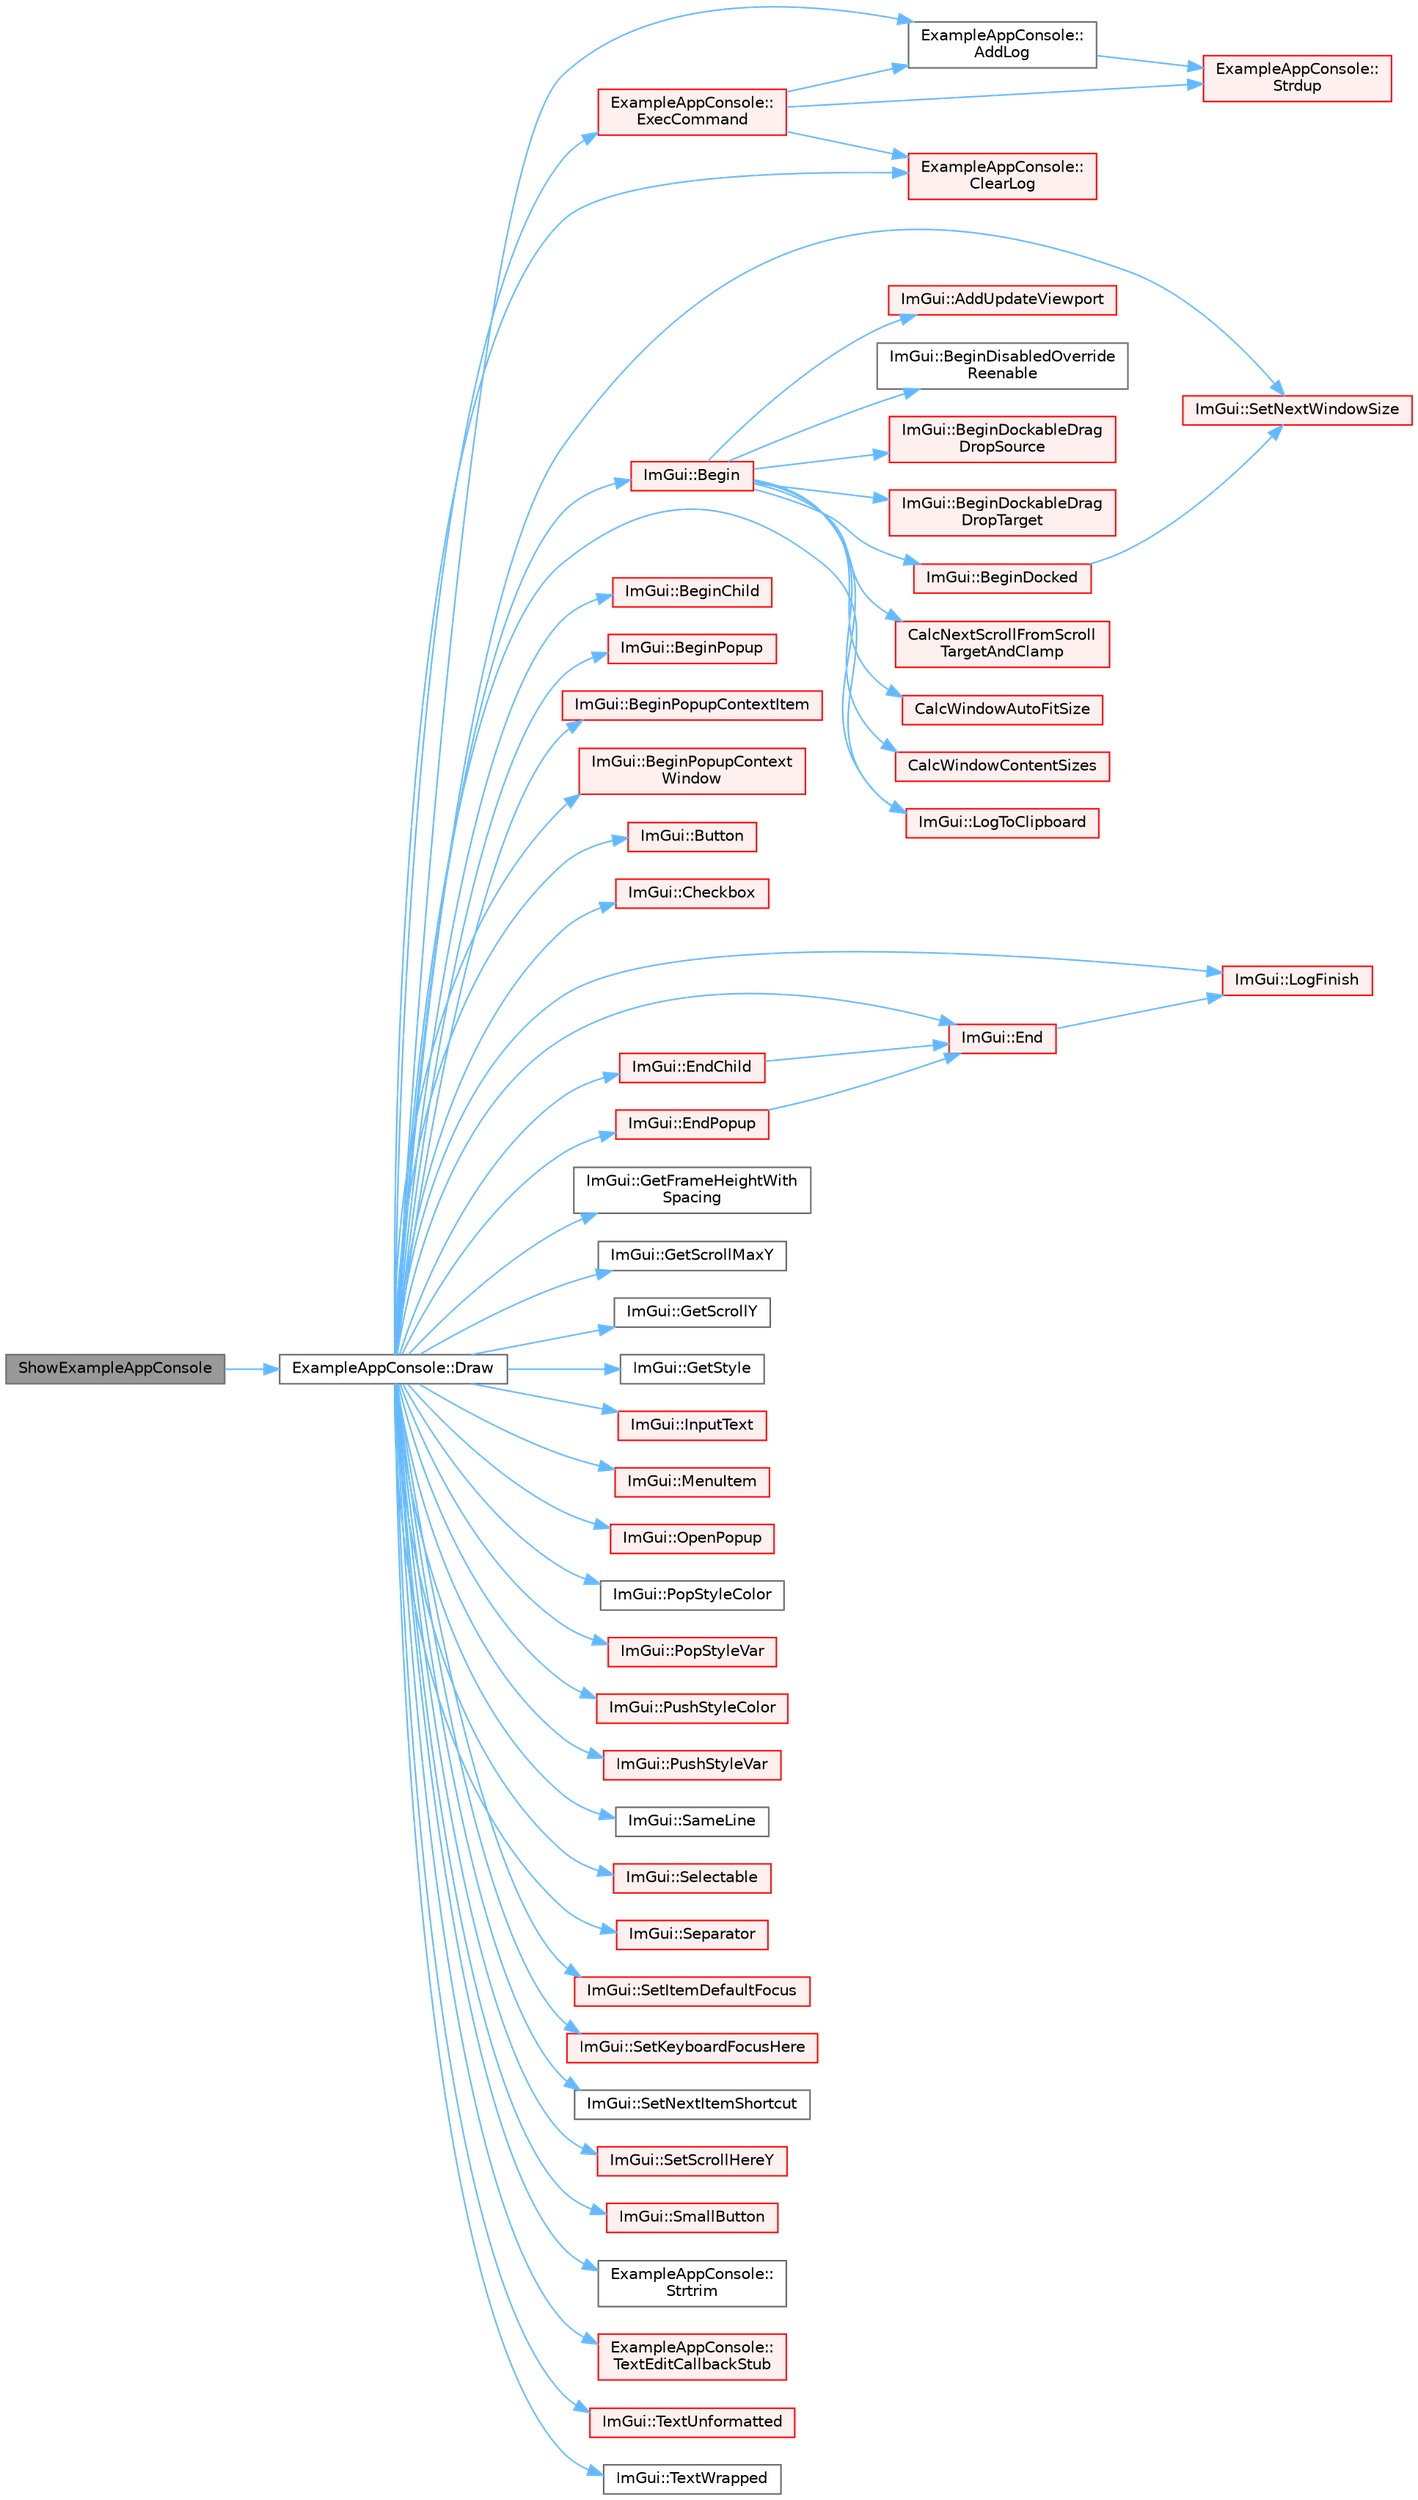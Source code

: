 digraph "ShowExampleAppConsole"
{
 // LATEX_PDF_SIZE
  bgcolor="transparent";
  edge [fontname=Helvetica,fontsize=10,labelfontname=Helvetica,labelfontsize=10];
  node [fontname=Helvetica,fontsize=10,shape=box,height=0.2,width=0.4];
  rankdir="LR";
  Node1 [id="Node000001",label="ShowExampleAppConsole",height=0.2,width=0.4,color="gray40", fillcolor="grey60", style="filled", fontcolor="black",tooltip=" "];
  Node1 -> Node2 [id="edge1_Node000001_Node000002",color="steelblue1",style="solid",tooltip=" "];
  Node2 [id="Node000002",label="ExampleAppConsole::Draw",height=0.2,width=0.4,color="grey40", fillcolor="white", style="filled",URL="$struct_example_app_console.html#a0518a09c7e8648dd52c7c06df19ac17a",tooltip=" "];
  Node2 -> Node3 [id="edge2_Node000002_Node000003",color="steelblue1",style="solid",tooltip=" "];
  Node3 [id="Node000003",label="ExampleAppConsole::\lAddLog",height=0.2,width=0.4,color="grey40", fillcolor="white", style="filled",URL="$struct_example_app_console.html#a719354ce6be7481923a5fd702e785952",tooltip=" "];
  Node3 -> Node4 [id="edge3_Node000003_Node000004",color="steelblue1",style="solid",tooltip=" "];
  Node4 [id="Node000004",label="ExampleAppConsole::\lStrdup",height=0.2,width=0.4,color="red", fillcolor="#FFF0F0", style="filled",URL="$struct_example_app_console.html#ab81253ac3575f7fcd63a61c7f5820913",tooltip=" "];
  Node2 -> Node11 [id="edge4_Node000002_Node000011",color="steelblue1",style="solid",tooltip=" "];
  Node11 [id="Node000011",label="ImGui::Begin",height=0.2,width=0.4,color="red", fillcolor="#FFF0F0", style="filled",URL="$namespace_im_gui.html#a581e58db0bc930bafa4a5d23093a2b99",tooltip=" "];
  Node11 -> Node12 [id="edge5_Node000011_Node000012",color="steelblue1",style="solid",tooltip=" "];
  Node12 [id="Node000012",label="ImGui::AddUpdateViewport",height=0.2,width=0.4,color="red", fillcolor="#FFF0F0", style="filled",URL="$namespace_im_gui.html#ada58e5d3e2efc3cef60f213d771408d8",tooltip=" "];
  Node11 -> Node28 [id="edge6_Node000011_Node000028",color="steelblue1",style="solid",tooltip=" "];
  Node28 [id="Node000028",label="ImGui::BeginDisabledOverride\lReenable",height=0.2,width=0.4,color="grey40", fillcolor="white", style="filled",URL="$namespace_im_gui.html#a26b36756e219b7129f894e1c2feb17a8",tooltip=" "];
  Node11 -> Node29 [id="edge7_Node000011_Node000029",color="steelblue1",style="solid",tooltip=" "];
  Node29 [id="Node000029",label="ImGui::BeginDockableDrag\lDropSource",height=0.2,width=0.4,color="red", fillcolor="#FFF0F0", style="filled",URL="$namespace_im_gui.html#a7a435b1565d4884e42a5ee5667f21a1f",tooltip=" "];
  Node11 -> Node379 [id="edge8_Node000011_Node000379",color="steelblue1",style="solid",tooltip=" "];
  Node379 [id="Node000379",label="ImGui::BeginDockableDrag\lDropTarget",height=0.2,width=0.4,color="red", fillcolor="#FFF0F0", style="filled",URL="$namespace_im_gui.html#a1725ff3becdb963b97c16d69d4c9f308",tooltip=" "];
  Node11 -> Node423 [id="edge9_Node000011_Node000423",color="steelblue1",style="solid",tooltip=" "];
  Node423 [id="Node000423",label="ImGui::BeginDocked",height=0.2,width=0.4,color="red", fillcolor="#FFF0F0", style="filled",URL="$namespace_im_gui.html#a627bb85e7c0ab597360f63719bfb1e55",tooltip=" "];
  Node423 -> Node463 [id="edge10_Node000423_Node000463",color="steelblue1",style="solid",tooltip=" "];
  Node463 [id="Node000463",label="ImGui::SetNextWindowSize",height=0.2,width=0.4,color="red", fillcolor="#FFF0F0", style="filled",URL="$namespace_im_gui.html#ab33717bb71ef5e393ae18656fc6b229d",tooltip=" "];
  Node11 -> Node271 [id="edge11_Node000011_Node000271",color="steelblue1",style="solid",tooltip=" "];
  Node271 [id="Node000271",label="CalcNextScrollFromScroll\lTargetAndClamp",height=0.2,width=0.4,color="red", fillcolor="#FFF0F0", style="filled",URL="$imgui_8cpp.html#a07abb80a54115cb5cf9da03351e29533",tooltip=" "];
  Node11 -> Node247 [id="edge12_Node000011_Node000247",color="steelblue1",style="solid",tooltip=" "];
  Node247 [id="Node000247",label="CalcWindowAutoFitSize",height=0.2,width=0.4,color="red", fillcolor="#FFF0F0", style="filled",URL="$imgui_8cpp.html#acbe6338daf87dc6ab636f02f1367eb41",tooltip=" "];
  Node11 -> Node252 [id="edge13_Node000011_Node000252",color="steelblue1",style="solid",tooltip=" "];
  Node252 [id="Node000252",label="CalcWindowContentSizes",height=0.2,width=0.4,color="red", fillcolor="#FFF0F0", style="filled",URL="$imgui_8cpp.html#a6eddef51b4880a9f1dca88837f71fc6e",tooltip=" "];
  Node11 -> Node478 [id="edge14_Node000011_Node000478",color="steelblue1",style="solid",tooltip=" "];
  Node478 [id="Node000478",label="ImGui::LogToClipboard",height=0.2,width=0.4,color="red", fillcolor="#FFF0F0", style="filled",URL="$namespace_im_gui.html#a70e12f01ecb65747c9a70b73555b6ec1",tooltip=" "];
  Node2 -> Node519 [id="edge15_Node000002_Node000519",color="steelblue1",style="solid",tooltip=" "];
  Node519 [id="Node000519",label="ImGui::BeginChild",height=0.2,width=0.4,color="red", fillcolor="#FFF0F0", style="filled",URL="$namespace_im_gui.html#aebac8b07ee9ea0e452c98813a3e907c3",tooltip=" "];
  Node2 -> Node526 [id="edge16_Node000002_Node000526",color="steelblue1",style="solid",tooltip=" "];
  Node526 [id="Node000526",label="ImGui::BeginPopup",height=0.2,width=0.4,color="red", fillcolor="#FFF0F0", style="filled",URL="$namespace_im_gui.html#a10e213926d8ca212266bc5fbded1e026",tooltip=" "];
  Node2 -> Node527 [id="edge17_Node000002_Node000527",color="steelblue1",style="solid",tooltip=" "];
  Node527 [id="Node000527",label="ImGui::BeginPopupContextItem",height=0.2,width=0.4,color="red", fillcolor="#FFF0F0", style="filled",URL="$namespace_im_gui.html#a440894c8c00495d5cc01529f4504fca9",tooltip=" "];
  Node2 -> Node528 [id="edge18_Node000002_Node000528",color="steelblue1",style="solid",tooltip=" "];
  Node528 [id="Node000528",label="ImGui::BeginPopupContext\lWindow",height=0.2,width=0.4,color="red", fillcolor="#FFF0F0", style="filled",URL="$namespace_im_gui.html#aef8b2c0baa27bd5c68f676aaf14ed946",tooltip=" "];
  Node2 -> Node529 [id="edge19_Node000002_Node000529",color="steelblue1",style="solid",tooltip=" "];
  Node529 [id="Node000529",label="ImGui::Button",height=0.2,width=0.4,color="red", fillcolor="#FFF0F0", style="filled",URL="$namespace_im_gui.html#a38094c568ce398db5a3abb9d3ac92030",tooltip=" "];
  Node2 -> Node531 [id="edge20_Node000002_Node000531",color="steelblue1",style="solid",tooltip=" "];
  Node531 [id="Node000531",label="ImGui::Checkbox",height=0.2,width=0.4,color="red", fillcolor="#FFF0F0", style="filled",URL="$namespace_im_gui.html#a57d73c1d0ef807fef734d91024092027",tooltip=" "];
  Node2 -> Node532 [id="edge21_Node000002_Node000532",color="steelblue1",style="solid",tooltip=" "];
  Node532 [id="Node000532",label="ExampleAppConsole::\lClearLog",height=0.2,width=0.4,color="red", fillcolor="#FFF0F0", style="filled",URL="$struct_example_app_console.html#a2ef13f00c474b16b8da2ec062d5e5cc2",tooltip=" "];
  Node2 -> Node93 [id="edge22_Node000002_Node000093",color="steelblue1",style="solid",tooltip=" "];
  Node93 [id="Node000093",label="ImGui::End",height=0.2,width=0.4,color="red", fillcolor="#FFF0F0", style="filled",URL="$namespace_im_gui.html#a5479d93794a004c67ceb6d13f37c8254",tooltip=" "];
  Node93 -> Node367 [id="edge23_Node000093_Node000367",color="steelblue1",style="solid",tooltip=" "];
  Node367 [id="Node000367",label="ImGui::LogFinish",height=0.2,width=0.4,color="red", fillcolor="#FFF0F0", style="filled",URL="$namespace_im_gui.html#a2ebcd048d1ca025fb972e1c2e920e3f3",tooltip=" "];
  Node2 -> Node306 [id="edge24_Node000002_Node000306",color="steelblue1",style="solid",tooltip=" "];
  Node306 [id="Node000306",label="ImGui::EndChild",height=0.2,width=0.4,color="red", fillcolor="#FFF0F0", style="filled",URL="$namespace_im_gui.html#af8de559a88c1442d6df8c1b04c86e997",tooltip=" "];
  Node306 -> Node93 [id="edge25_Node000306_Node000093",color="steelblue1",style="solid",tooltip=" "];
  Node2 -> Node253 [id="edge26_Node000002_Node000253",color="steelblue1",style="solid",tooltip=" "];
  Node253 [id="Node000253",label="ImGui::EndPopup",height=0.2,width=0.4,color="red", fillcolor="#FFF0F0", style="filled",URL="$namespace_im_gui.html#aa6a9b5696f2ea7eed7683425fc77b8f2",tooltip=" "];
  Node253 -> Node93 [id="edge27_Node000253_Node000093",color="steelblue1",style="solid",tooltip=" "];
  Node2 -> Node533 [id="edge28_Node000002_Node000533",color="steelblue1",style="solid",tooltip=" "];
  Node533 [id="Node000533",label="ExampleAppConsole::\lExecCommand",height=0.2,width=0.4,color="red", fillcolor="#FFF0F0", style="filled",URL="$struct_example_app_console.html#aa1e8bf1f3795cbc41597e1ff081c6589",tooltip=" "];
  Node533 -> Node3 [id="edge29_Node000533_Node000003",color="steelblue1",style="solid",tooltip=" "];
  Node533 -> Node532 [id="edge30_Node000533_Node000532",color="steelblue1",style="solid",tooltip=" "];
  Node533 -> Node4 [id="edge31_Node000533_Node000004",color="steelblue1",style="solid",tooltip=" "];
  Node2 -> Node535 [id="edge32_Node000002_Node000535",color="steelblue1",style="solid",tooltip=" "];
  Node535 [id="Node000535",label="ImGui::GetFrameHeightWith\lSpacing",height=0.2,width=0.4,color="grey40", fillcolor="white", style="filled",URL="$namespace_im_gui.html#a8de260eebd333718fa0c3b6c80258c67",tooltip=" "];
  Node2 -> Node536 [id="edge33_Node000002_Node000536",color="steelblue1",style="solid",tooltip=" "];
  Node536 [id="Node000536",label="ImGui::GetScrollMaxY",height=0.2,width=0.4,color="grey40", fillcolor="white", style="filled",URL="$namespace_im_gui.html#ab34c0d5c63908a7ff50923151730f76a",tooltip=" "];
  Node2 -> Node537 [id="edge34_Node000002_Node000537",color="steelblue1",style="solid",tooltip=" "];
  Node537 [id="Node000537",label="ImGui::GetScrollY",height=0.2,width=0.4,color="grey40", fillcolor="white", style="filled",URL="$namespace_im_gui.html#a3c924a2eeb8b2ddfb40ea17be7ea12a6",tooltip=" "];
  Node2 -> Node538 [id="edge35_Node000002_Node000538",color="steelblue1",style="solid",tooltip=" "];
  Node538 [id="Node000538",label="ImGui::GetStyle",height=0.2,width=0.4,color="grey40", fillcolor="white", style="filled",URL="$namespace_im_gui.html#abafef4bb3e3654efd96a47b2e22870a7",tooltip=" "];
  Node2 -> Node539 [id="edge36_Node000002_Node000539",color="steelblue1",style="solid",tooltip=" "];
  Node539 [id="Node000539",label="ImGui::InputText",height=0.2,width=0.4,color="red", fillcolor="#FFF0F0", style="filled",URL="$namespace_im_gui.html#aa72b5760a3a206729723a587ac7c8519",tooltip=" "];
  Node2 -> Node367 [id="edge37_Node000002_Node000367",color="steelblue1",style="solid",tooltip=" "];
  Node2 -> Node478 [id="edge38_Node000002_Node000478",color="steelblue1",style="solid",tooltip=" "];
  Node2 -> Node339 [id="edge39_Node000002_Node000339",color="steelblue1",style="solid",tooltip=" "];
  Node339 [id="Node000339",label="ImGui::MenuItem",height=0.2,width=0.4,color="red", fillcolor="#FFF0F0", style="filled",URL="$namespace_im_gui.html#aa1bae511ca47478998693a9d8c84f2e6",tooltip=" "];
  Node2 -> Node563 [id="edge40_Node000002_Node000563",color="steelblue1",style="solid",tooltip=" "];
  Node563 [id="Node000563",label="ImGui::OpenPopup",height=0.2,width=0.4,color="red", fillcolor="#FFF0F0", style="filled",URL="$namespace_im_gui.html#a9e1be94ca8c4d48a20b230cdfc9b18c5",tooltip=" "];
  Node2 -> Node237 [id="edge41_Node000002_Node000237",color="steelblue1",style="solid",tooltip=" "];
  Node237 [id="Node000237",label="ImGui::PopStyleColor",height=0.2,width=0.4,color="grey40", fillcolor="white", style="filled",URL="$namespace_im_gui.html#a9795f730b4043a98b6254738d86efcdc",tooltip=" "];
  Node2 -> Node260 [id="edge42_Node000002_Node000260",color="steelblue1",style="solid",tooltip=" "];
  Node260 [id="Node000260",label="ImGui::PopStyleVar",height=0.2,width=0.4,color="red", fillcolor="#FFF0F0", style="filled",URL="$namespace_im_gui.html#a14116e57d81e326adef2a702e65781d4",tooltip=" "];
  Node2 -> Node239 [id="edge43_Node000002_Node000239",color="steelblue1",style="solid",tooltip=" "];
  Node239 [id="Node000239",label="ImGui::PushStyleColor",height=0.2,width=0.4,color="red", fillcolor="#FFF0F0", style="filled",URL="$namespace_im_gui.html#a77ee84afb636e05eb4b2d6eeddcc2aa8",tooltip=" "];
  Node2 -> Node525 [id="edge44_Node000002_Node000525",color="steelblue1",style="solid",tooltip=" "];
  Node525 [id="Node000525",label="ImGui::PushStyleVar",height=0.2,width=0.4,color="red", fillcolor="#FFF0F0", style="filled",URL="$namespace_im_gui.html#aab3f43009094462cf2a5eb554785949b",tooltip=" "];
  Node2 -> Node181 [id="edge45_Node000002_Node000181",color="steelblue1",style="solid",tooltip=" "];
  Node181 [id="Node000181",label="ImGui::SameLine",height=0.2,width=0.4,color="grey40", fillcolor="white", style="filled",URL="$namespace_im_gui.html#addd433eb3aae59119e341e80db474f66",tooltip=" "];
  Node2 -> Node286 [id="edge46_Node000002_Node000286",color="steelblue1",style="solid",tooltip=" "];
  Node286 [id="Node000286",label="ImGui::Selectable",height=0.2,width=0.4,color="red", fillcolor="#FFF0F0", style="filled",URL="$namespace_im_gui.html#af98575238bda183a523df19fb447af60",tooltip=" "];
  Node2 -> Node343 [id="edge47_Node000002_Node000343",color="steelblue1",style="solid",tooltip=" "];
  Node343 [id="Node000343",label="ImGui::Separator",height=0.2,width=0.4,color="red", fillcolor="#FFF0F0", style="filled",URL="$namespace_im_gui.html#a191123597a5084d003c8beac7eeb029e",tooltip=" "];
  Node2 -> Node564 [id="edge48_Node000002_Node000564",color="steelblue1",style="solid",tooltip=" "];
  Node564 [id="Node000564",label="ImGui::SetItemDefaultFocus",height=0.2,width=0.4,color="red", fillcolor="#FFF0F0", style="filled",URL="$namespace_im_gui.html#a3720a69496e9b8cf110a11dfe7d334e6",tooltip=" "];
  Node2 -> Node567 [id="edge49_Node000002_Node000567",color="steelblue1",style="solid",tooltip=" "];
  Node567 [id="Node000567",label="ImGui::SetKeyboardFocusHere",height=0.2,width=0.4,color="red", fillcolor="#FFF0F0", style="filled",URL="$namespace_im_gui.html#ae85e5fba7e88cea8bd3ba5b687c979f2",tooltip=" "];
  Node2 -> Node569 [id="edge50_Node000002_Node000569",color="steelblue1",style="solid",tooltip=" "];
  Node569 [id="Node000569",label="ImGui::SetNextItemShortcut",height=0.2,width=0.4,color="grey40", fillcolor="white", style="filled",URL="$namespace_im_gui.html#ad2d0bdcebd6d1c9c40edfafb111b881d",tooltip=" "];
  Node2 -> Node463 [id="edge51_Node000002_Node000463",color="steelblue1",style="solid",tooltip=" "];
  Node2 -> Node570 [id="edge52_Node000002_Node000570",color="steelblue1",style="solid",tooltip=" "];
  Node570 [id="Node000570",label="ImGui::SetScrollHereY",height=0.2,width=0.4,color="red", fillcolor="#FFF0F0", style="filled",URL="$namespace_im_gui.html#ac74487b4d75580ca637659103fef1368",tooltip=" "];
  Node2 -> Node571 [id="edge53_Node000002_Node000571",color="steelblue1",style="solid",tooltip=" "];
  Node571 [id="Node000571",label="ImGui::SmallButton",height=0.2,width=0.4,color="red", fillcolor="#FFF0F0", style="filled",URL="$namespace_im_gui.html#a5b76ec69758aeb0a00a66f142f7a4fb2",tooltip=" "];
  Node2 -> Node572 [id="edge54_Node000002_Node000572",color="steelblue1",style="solid",tooltip=" "];
  Node572 [id="Node000572",label="ExampleAppConsole::\lStrtrim",height=0.2,width=0.4,color="grey40", fillcolor="white", style="filled",URL="$struct_example_app_console.html#a3a5622b2d8c52a3083df6ed9f90e7210",tooltip=" "];
  Node2 -> Node573 [id="edge55_Node000002_Node000573",color="steelblue1",style="solid",tooltip=" "];
  Node573 [id="Node000573",label="ExampleAppConsole::\lTextEditCallbackStub",height=0.2,width=0.4,color="red", fillcolor="#FFF0F0", style="filled",URL="$struct_example_app_console.html#a394debe3cbf3cfd93b9bfd2835a4fdec",tooltip=" "];
  Node2 -> Node577 [id="edge56_Node000002_Node000577",color="steelblue1",style="solid",tooltip=" "];
  Node577 [id="Node000577",label="ImGui::TextUnformatted",height=0.2,width=0.4,color="red", fillcolor="#FFF0F0", style="filled",URL="$namespace_im_gui.html#a96a5f42789ecc419b2ae8af7b2acc28e",tooltip=" "];
  Node2 -> Node583 [id="edge57_Node000002_Node000583",color="steelblue1",style="solid",tooltip=" "];
  Node583 [id="Node000583",label="ImGui::TextWrapped",height=0.2,width=0.4,color="grey40", fillcolor="white", style="filled",URL="$namespace_im_gui.html#ad57bb15c599e73b2ccc7c0f7de6e5823",tooltip=" "];
}
